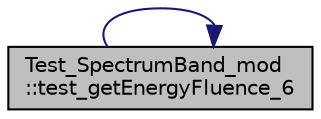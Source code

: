 digraph "Test_SpectrumBand_mod::test_getEnergyFluence_6"
{
 // LATEX_PDF_SIZE
  edge [fontname="Helvetica",fontsize="10",labelfontname="Helvetica",labelfontsize="10"];
  node [fontname="Helvetica",fontsize="10",shape=record];
  rankdir="LR";
  Node1 [label="Test_SpectrumBand_mod\l::test_getEnergyFluence_6",height=0.2,width=0.4,color="black", fillcolor="grey75", style="filled", fontcolor="black",tooltip="Test the integration of when lower limit is larger than upper limit."];
  Node1 -> Node1 [color="midnightblue",fontsize="10",style="solid",fontname="Helvetica"];
}
